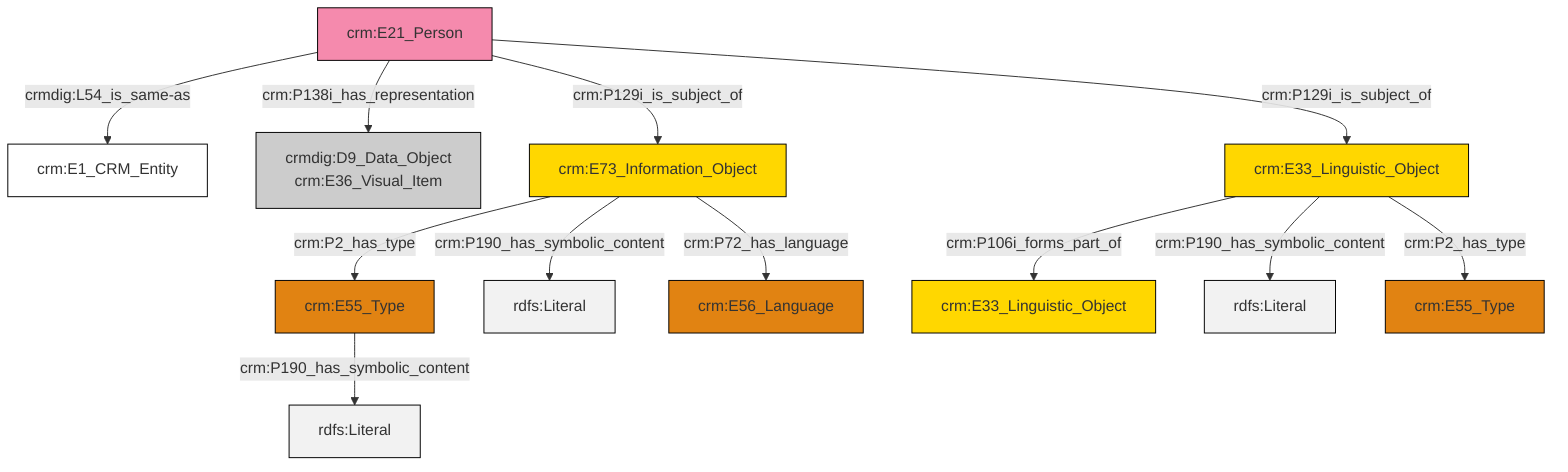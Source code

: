 graph TD
classDef Literal fill:#f2f2f2,stroke:#000000;
classDef CRM_Entity fill:#FFFFFF,stroke:#000000;
classDef Temporal_Entity fill:#00C9E6, stroke:#000000;
classDef Type fill:#E18312, stroke:#000000;
classDef Time-Span fill:#2C9C91, stroke:#000000;
classDef Appellation fill:#FFEB7F, stroke:#000000;
classDef Place fill:#008836, stroke:#000000;
classDef Persistent_Item fill:#B266B2, stroke:#000000;
classDef Conceptual_Object fill:#FFD700, stroke:#000000;
classDef Physical_Thing fill:#D2B48C, stroke:#000000;
classDef Actor fill:#f58aad, stroke:#000000;
classDef PC_Classes fill:#4ce600, stroke:#000000;
classDef Multi fill:#cccccc,stroke:#000000;

0["crm:E33_Linguistic_Object"]:::Conceptual_Object -->|crm:P106i_forms_part_of| 1["crm:E33_Linguistic_Object"]:::Conceptual_Object
0["crm:E33_Linguistic_Object"]:::Conceptual_Object -->|crm:P190_has_symbolic_content| 2[rdfs:Literal]:::Literal
5["crm:E21_Person"]:::Actor -->|crmdig:L54_is_same-as| 6["crm:E1_CRM_Entity"]:::CRM_Entity
9["crm:E73_Information_Object"]:::Conceptual_Object -->|crm:P2_has_type| 10["crm:E55_Type"]:::Type
10["crm:E55_Type"]:::Type -->|crm:P190_has_symbolic_content| 15[rdfs:Literal]:::Literal
9["crm:E73_Information_Object"]:::Conceptual_Object -->|crm:P190_has_symbolic_content| 16[rdfs:Literal]:::Literal
9["crm:E73_Information_Object"]:::Conceptual_Object -->|crm:P72_has_language| 17["crm:E56_Language"]:::Type
5["crm:E21_Person"]:::Actor -->|crm:P138i_has_representation| 3["crmdig:D9_Data_Object<br>crm:E36_Visual_Item"]:::Multi
5["crm:E21_Person"]:::Actor -->|crm:P129i_is_subject_of| 9["crm:E73_Information_Object"]:::Conceptual_Object
5["crm:E21_Person"]:::Actor -->|crm:P129i_is_subject_of| 0["crm:E33_Linguistic_Object"]:::Conceptual_Object
0["crm:E33_Linguistic_Object"]:::Conceptual_Object -->|crm:P2_has_type| 12["crm:E55_Type"]:::Type